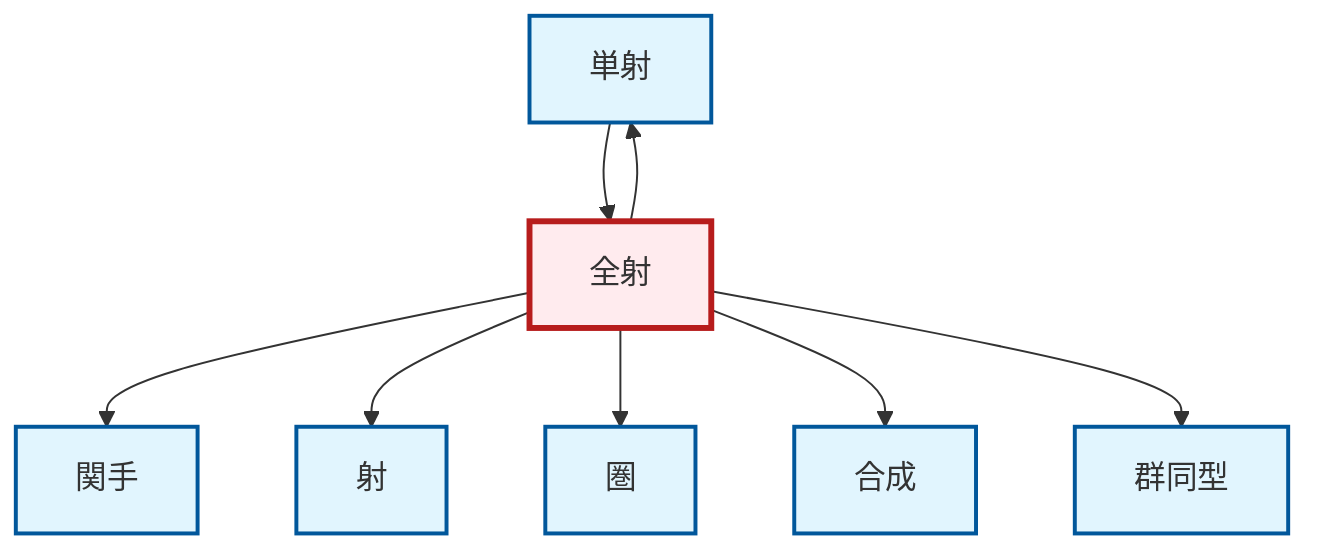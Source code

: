 graph TD
    classDef definition fill:#e1f5fe,stroke:#01579b,stroke-width:2px
    classDef theorem fill:#f3e5f5,stroke:#4a148c,stroke-width:2px
    classDef axiom fill:#fff3e0,stroke:#e65100,stroke-width:2px
    classDef example fill:#e8f5e9,stroke:#1b5e20,stroke-width:2px
    classDef current fill:#ffebee,stroke:#b71c1c,stroke-width:3px
    def-monomorphism["単射"]:::definition
    def-functor["関手"]:::definition
    def-morphism["射"]:::definition
    def-category["圏"]:::definition
    def-isomorphism["群同型"]:::definition
    def-composition["合成"]:::definition
    def-epimorphism["全射"]:::definition
    def-monomorphism --> def-epimorphism
    def-epimorphism --> def-monomorphism
    def-epimorphism --> def-functor
    def-epimorphism --> def-morphism
    def-epimorphism --> def-category
    def-epimorphism --> def-composition
    def-epimorphism --> def-isomorphism
    class def-epimorphism current